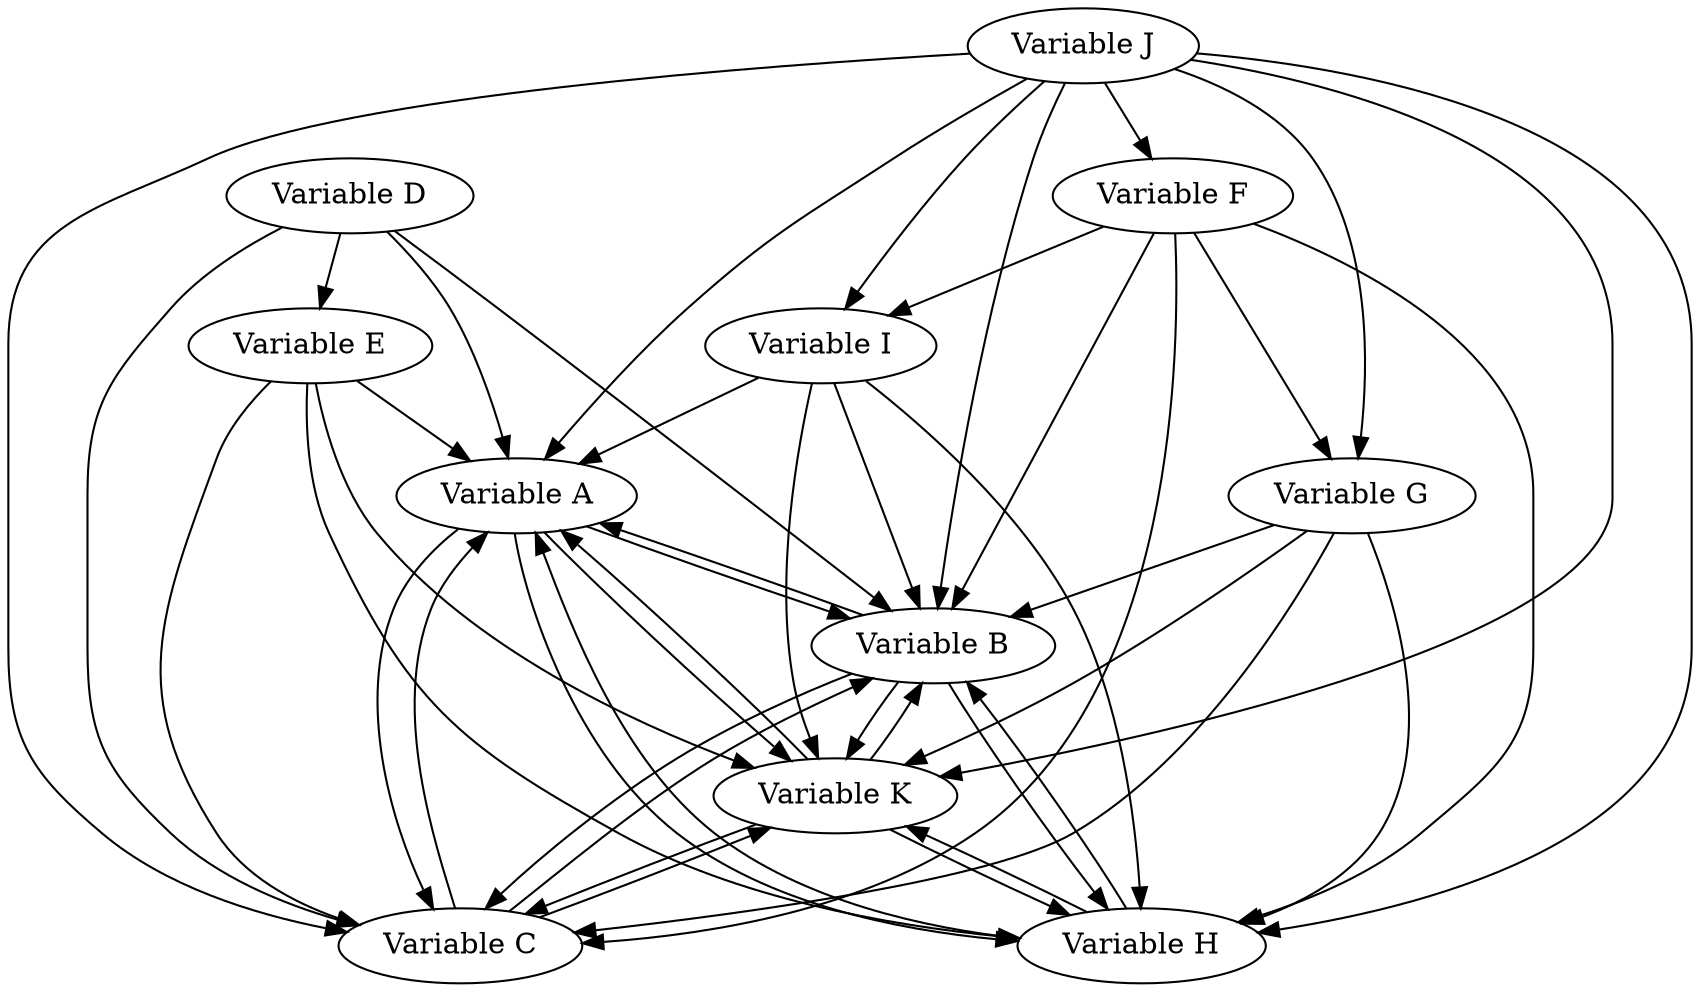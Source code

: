 // Causal DAG
digraph {
	A [label="Variable A"]
	B [label="Variable B"]
	C [label="Variable C"]
	D [label="Variable D"]
	E [label="Variable E"]
	F [label="Variable F"]
	G [label="Variable G"]
	H [label="Variable H"]
	I [label="Variable I"]
	J [label="Variable J"]
	K [label="Variable K"]
	A -> B
	A -> C
	A -> H
	A -> K
	B -> A
	B -> C
	B -> H
	B -> K
	C -> A
	C -> B
	C -> K
	D -> A
	D -> B
	D -> C
	D -> E
	E -> A
	E -> C
	E -> H
	E -> K
	F -> B
	F -> C
	F -> G
	F -> H
	F -> I
	G -> B
	G -> C
	G -> H
	G -> K
	H -> A
	H -> B
	H -> K
	I -> A
	I -> B
	I -> H
	I -> K
	J -> A
	J -> B
	J -> C
	J -> F
	J -> G
	J -> H
	J -> I
	J -> K
	K -> A
	K -> B
	K -> C
	K -> H
}
